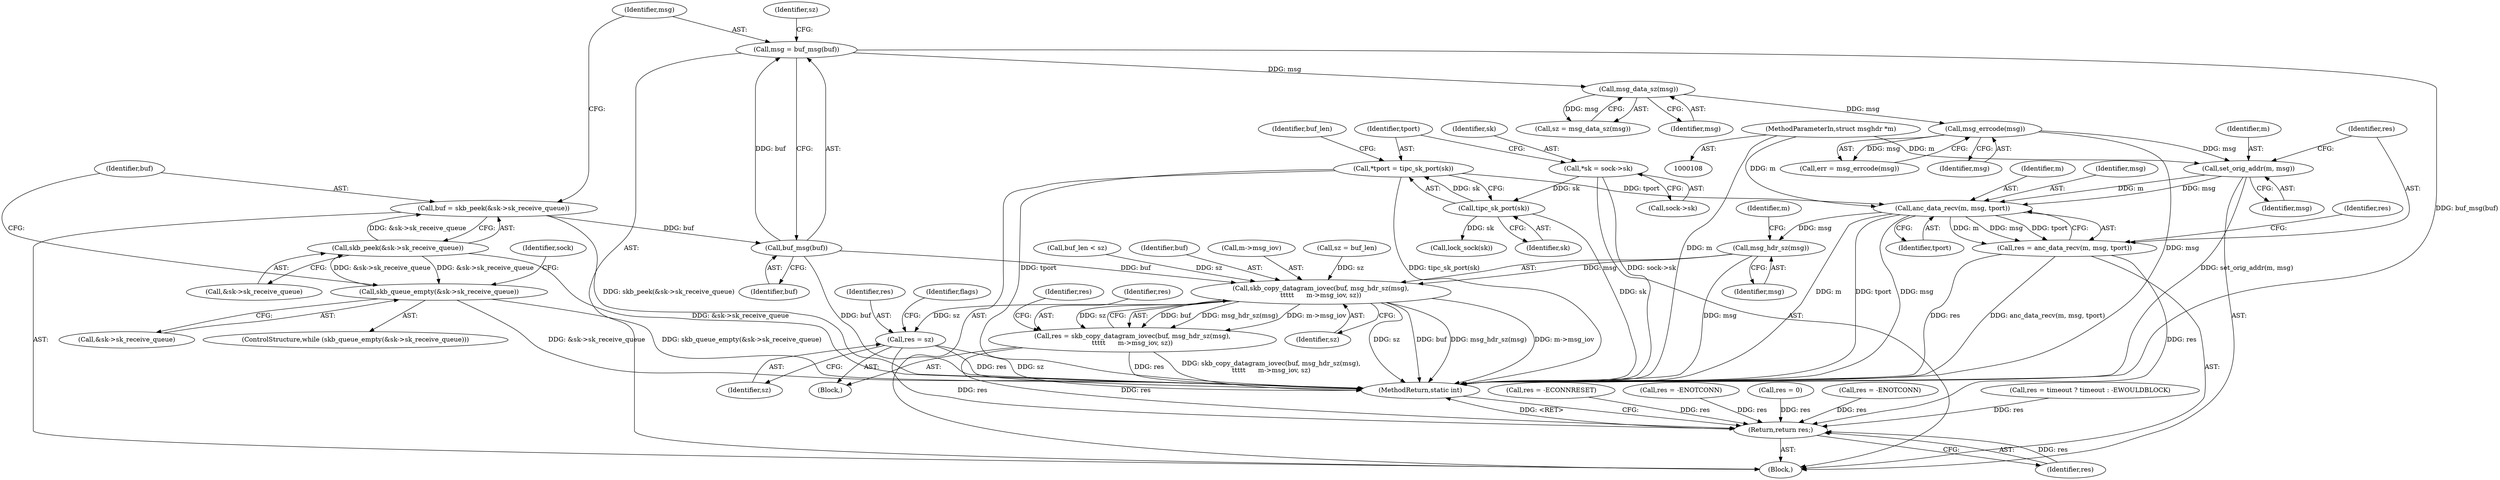 digraph "0_linux_f3d3342602f8bcbf37d7c46641cb9bca7618eb1c_32@API" {
"1000241" [label="(Call,anc_data_recv(m, msg, tport))"];
"1000236" [label="(Call,set_orig_addr(m, msg))"];
"1000111" [label="(MethodParameterIn,struct msghdr *m)"];
"1000224" [label="(Call,msg_errcode(msg))"];
"1000220" [label="(Call,msg_data_sz(msg))"];
"1000214" [label="(Call,msg = buf_msg(buf))"];
"1000216" [label="(Call,buf_msg(buf))"];
"1000207" [label="(Call,buf = skb_peek(&sk->sk_receive_queue))"];
"1000209" [label="(Call,skb_peek(&sk->sk_receive_queue))"];
"1000163" [label="(Call,skb_queue_empty(&sk->sk_receive_queue))"];
"1000122" [label="(Call,*tport = tipc_sk_port(sk))"];
"1000124" [label="(Call,tipc_sk_port(sk))"];
"1000116" [label="(Call,*sk = sock->sk)"];
"1000239" [label="(Call,res = anc_data_recv(m, msg, tport))"];
"1000338" [label="(Return,return res;)"];
"1000270" [label="(Call,msg_hdr_sz(msg))"];
"1000268" [label="(Call,skb_copy_datagram_iovec(buf, msg_hdr_sz(msg),\n\t\t\t\t\t      m->msg_iov, sz))"];
"1000266" [label="(Call,res = skb_copy_datagram_iovec(buf, msg_hdr_sz(msg),\n\t\t\t\t\t      m->msg_iov, sz))"];
"1000279" [label="(Call,res = sz)"];
"1000209" [label="(Call,skb_peek(&sk->sk_receive_queue))"];
"1000224" [label="(Call,msg_errcode(msg))"];
"1000116" [label="(Call,*sk = sock->sk)"];
"1000258" [label="(Call,sz = buf_len)"];
"1000124" [label="(Call,tipc_sk_port(sk))"];
"1000338" [label="(Return,return res;)"];
"1000241" [label="(Call,anc_data_recv(m, msg, tport))"];
"1000267" [label="(Identifier,res)"];
"1000239" [label="(Call,res = anc_data_recv(m, msg, tport))"];
"1000114" [label="(Block,)"];
"1000275" [label="(Identifier,sz)"];
"1000254" [label="(Call,buf_len < sz)"];
"1000279" [label="(Call,res = sz)"];
"1000280" [label="(Identifier,res)"];
"1000220" [label="(Call,msg_data_sz(msg))"];
"1000277" [label="(Identifier,res)"];
"1000218" [label="(Call,sz = msg_data_sz(msg))"];
"1000186" [label="(Call,res = timeout ? timeout : -EWOULDBLOCK)"];
"1000118" [label="(Call,sock->sk)"];
"1000210" [label="(Call,&sk->sk_receive_queue)"];
"1000123" [label="(Identifier,tport)"];
"1000125" [label="(Identifier,sk)"];
"1000164" [label="(Call,&sk->sk_receive_queue)"];
"1000251" [label="(Block,)"];
"1000162" [label="(ControlStructure,while (skb_queue_empty(&sk->sk_receive_queue)))"];
"1000219" [label="(Identifier,sz)"];
"1000266" [label="(Call,res = skb_copy_datagram_iovec(buf, msg_hdr_sz(msg),\n\t\t\t\t\t      m->msg_iov, sz))"];
"1000240" [label="(Identifier,res)"];
"1000217" [label="(Identifier,buf)"];
"1000269" [label="(Identifier,buf)"];
"1000214" [label="(Call,msg = buf_msg(buf))"];
"1000272" [label="(Call,m->msg_iov)"];
"1000281" [label="(Identifier,sz)"];
"1000236" [label="(Call,set_orig_addr(m, msg))"];
"1000117" [label="(Identifier,sk)"];
"1000244" [label="(Identifier,tport)"];
"1000302" [label="(Call,res = -ECONNRESET)"];
"1000176" [label="(Call,res = -ENOTCONN)"];
"1000135" [label="(Identifier,buf_len)"];
"1000273" [label="(Identifier,m)"];
"1000111" [label="(MethodParameterIn,struct msghdr *m)"];
"1000221" [label="(Identifier,msg)"];
"1000139" [label="(Call,lock_sock(sk))"];
"1000242" [label="(Identifier,m)"];
"1000215" [label="(Identifier,msg)"];
"1000237" [label="(Identifier,m)"];
"1000298" [label="(Call,res = 0)"];
"1000271" [label="(Identifier,msg)"];
"1000163" [label="(Call,skb_queue_empty(&sk->sk_receive_queue))"];
"1000238" [label="(Identifier,msg)"];
"1000149" [label="(Call,res = -ENOTCONN)"];
"1000243" [label="(Identifier,msg)"];
"1000340" [label="(MethodReturn,static int)"];
"1000268" [label="(Call,skb_copy_datagram_iovec(buf, msg_hdr_sz(msg),\n\t\t\t\t\t      m->msg_iov, sz))"];
"1000122" [label="(Call,*tport = tipc_sk_port(sk))"];
"1000225" [label="(Identifier,msg)"];
"1000208" [label="(Identifier,buf)"];
"1000216" [label="(Call,buf_msg(buf))"];
"1000172" [label="(Identifier,sock)"];
"1000246" [label="(Identifier,res)"];
"1000222" [label="(Call,err = msg_errcode(msg))"];
"1000270" [label="(Call,msg_hdr_sz(msg))"];
"1000339" [label="(Identifier,res)"];
"1000207" [label="(Call,buf = skb_peek(&sk->sk_receive_queue))"];
"1000310" [label="(Identifier,flags)"];
"1000241" -> "1000239"  [label="AST: "];
"1000241" -> "1000244"  [label="CFG: "];
"1000242" -> "1000241"  [label="AST: "];
"1000243" -> "1000241"  [label="AST: "];
"1000244" -> "1000241"  [label="AST: "];
"1000239" -> "1000241"  [label="CFG: "];
"1000241" -> "1000340"  [label="DDG: m"];
"1000241" -> "1000340"  [label="DDG: tport"];
"1000241" -> "1000340"  [label="DDG: msg"];
"1000241" -> "1000239"  [label="DDG: m"];
"1000241" -> "1000239"  [label="DDG: msg"];
"1000241" -> "1000239"  [label="DDG: tport"];
"1000236" -> "1000241"  [label="DDG: m"];
"1000236" -> "1000241"  [label="DDG: msg"];
"1000111" -> "1000241"  [label="DDG: m"];
"1000122" -> "1000241"  [label="DDG: tport"];
"1000241" -> "1000270"  [label="DDG: msg"];
"1000236" -> "1000114"  [label="AST: "];
"1000236" -> "1000238"  [label="CFG: "];
"1000237" -> "1000236"  [label="AST: "];
"1000238" -> "1000236"  [label="AST: "];
"1000240" -> "1000236"  [label="CFG: "];
"1000236" -> "1000340"  [label="DDG: set_orig_addr(m, msg)"];
"1000111" -> "1000236"  [label="DDG: m"];
"1000224" -> "1000236"  [label="DDG: msg"];
"1000111" -> "1000108"  [label="AST: "];
"1000111" -> "1000340"  [label="DDG: m"];
"1000224" -> "1000222"  [label="AST: "];
"1000224" -> "1000225"  [label="CFG: "];
"1000225" -> "1000224"  [label="AST: "];
"1000222" -> "1000224"  [label="CFG: "];
"1000224" -> "1000340"  [label="DDG: msg"];
"1000224" -> "1000222"  [label="DDG: msg"];
"1000220" -> "1000224"  [label="DDG: msg"];
"1000220" -> "1000218"  [label="AST: "];
"1000220" -> "1000221"  [label="CFG: "];
"1000221" -> "1000220"  [label="AST: "];
"1000218" -> "1000220"  [label="CFG: "];
"1000220" -> "1000218"  [label="DDG: msg"];
"1000214" -> "1000220"  [label="DDG: msg"];
"1000214" -> "1000114"  [label="AST: "];
"1000214" -> "1000216"  [label="CFG: "];
"1000215" -> "1000214"  [label="AST: "];
"1000216" -> "1000214"  [label="AST: "];
"1000219" -> "1000214"  [label="CFG: "];
"1000214" -> "1000340"  [label="DDG: buf_msg(buf)"];
"1000216" -> "1000214"  [label="DDG: buf"];
"1000216" -> "1000217"  [label="CFG: "];
"1000217" -> "1000216"  [label="AST: "];
"1000216" -> "1000340"  [label="DDG: buf"];
"1000207" -> "1000216"  [label="DDG: buf"];
"1000216" -> "1000268"  [label="DDG: buf"];
"1000207" -> "1000114"  [label="AST: "];
"1000207" -> "1000209"  [label="CFG: "];
"1000208" -> "1000207"  [label="AST: "];
"1000209" -> "1000207"  [label="AST: "];
"1000215" -> "1000207"  [label="CFG: "];
"1000207" -> "1000340"  [label="DDG: skb_peek(&sk->sk_receive_queue)"];
"1000209" -> "1000207"  [label="DDG: &sk->sk_receive_queue"];
"1000209" -> "1000210"  [label="CFG: "];
"1000210" -> "1000209"  [label="AST: "];
"1000209" -> "1000340"  [label="DDG: &sk->sk_receive_queue"];
"1000209" -> "1000163"  [label="DDG: &sk->sk_receive_queue"];
"1000163" -> "1000209"  [label="DDG: &sk->sk_receive_queue"];
"1000163" -> "1000162"  [label="AST: "];
"1000163" -> "1000164"  [label="CFG: "];
"1000164" -> "1000163"  [label="AST: "];
"1000172" -> "1000163"  [label="CFG: "];
"1000208" -> "1000163"  [label="CFG: "];
"1000163" -> "1000340"  [label="DDG: &sk->sk_receive_queue"];
"1000163" -> "1000340"  [label="DDG: skb_queue_empty(&sk->sk_receive_queue)"];
"1000122" -> "1000114"  [label="AST: "];
"1000122" -> "1000124"  [label="CFG: "];
"1000123" -> "1000122"  [label="AST: "];
"1000124" -> "1000122"  [label="AST: "];
"1000135" -> "1000122"  [label="CFG: "];
"1000122" -> "1000340"  [label="DDG: tport"];
"1000122" -> "1000340"  [label="DDG: tipc_sk_port(sk)"];
"1000124" -> "1000122"  [label="DDG: sk"];
"1000124" -> "1000125"  [label="CFG: "];
"1000125" -> "1000124"  [label="AST: "];
"1000124" -> "1000340"  [label="DDG: sk"];
"1000116" -> "1000124"  [label="DDG: sk"];
"1000124" -> "1000139"  [label="DDG: sk"];
"1000116" -> "1000114"  [label="AST: "];
"1000116" -> "1000118"  [label="CFG: "];
"1000117" -> "1000116"  [label="AST: "];
"1000118" -> "1000116"  [label="AST: "];
"1000123" -> "1000116"  [label="CFG: "];
"1000116" -> "1000340"  [label="DDG: sock->sk"];
"1000239" -> "1000114"  [label="AST: "];
"1000240" -> "1000239"  [label="AST: "];
"1000246" -> "1000239"  [label="CFG: "];
"1000239" -> "1000340"  [label="DDG: res"];
"1000239" -> "1000340"  [label="DDG: anc_data_recv(m, msg, tport)"];
"1000239" -> "1000338"  [label="DDG: res"];
"1000338" -> "1000114"  [label="AST: "];
"1000338" -> "1000339"  [label="CFG: "];
"1000339" -> "1000338"  [label="AST: "];
"1000340" -> "1000338"  [label="CFG: "];
"1000338" -> "1000340"  [label="DDG: <RET>"];
"1000339" -> "1000338"  [label="DDG: res"];
"1000186" -> "1000338"  [label="DDG: res"];
"1000279" -> "1000338"  [label="DDG: res"];
"1000302" -> "1000338"  [label="DDG: res"];
"1000298" -> "1000338"  [label="DDG: res"];
"1000266" -> "1000338"  [label="DDG: res"];
"1000176" -> "1000338"  [label="DDG: res"];
"1000149" -> "1000338"  [label="DDG: res"];
"1000270" -> "1000268"  [label="AST: "];
"1000270" -> "1000271"  [label="CFG: "];
"1000271" -> "1000270"  [label="AST: "];
"1000273" -> "1000270"  [label="CFG: "];
"1000270" -> "1000340"  [label="DDG: msg"];
"1000270" -> "1000268"  [label="DDG: msg"];
"1000268" -> "1000266"  [label="AST: "];
"1000268" -> "1000275"  [label="CFG: "];
"1000269" -> "1000268"  [label="AST: "];
"1000272" -> "1000268"  [label="AST: "];
"1000275" -> "1000268"  [label="AST: "];
"1000266" -> "1000268"  [label="CFG: "];
"1000268" -> "1000340"  [label="DDG: sz"];
"1000268" -> "1000340"  [label="DDG: buf"];
"1000268" -> "1000340"  [label="DDG: msg_hdr_sz(msg)"];
"1000268" -> "1000340"  [label="DDG: m->msg_iov"];
"1000268" -> "1000266"  [label="DDG: buf"];
"1000268" -> "1000266"  [label="DDG: msg_hdr_sz(msg)"];
"1000268" -> "1000266"  [label="DDG: m->msg_iov"];
"1000268" -> "1000266"  [label="DDG: sz"];
"1000258" -> "1000268"  [label="DDG: sz"];
"1000254" -> "1000268"  [label="DDG: sz"];
"1000268" -> "1000279"  [label="DDG: sz"];
"1000266" -> "1000251"  [label="AST: "];
"1000267" -> "1000266"  [label="AST: "];
"1000277" -> "1000266"  [label="CFG: "];
"1000266" -> "1000340"  [label="DDG: skb_copy_datagram_iovec(buf, msg_hdr_sz(msg),\n\t\t\t\t\t      m->msg_iov, sz)"];
"1000266" -> "1000340"  [label="DDG: res"];
"1000279" -> "1000251"  [label="AST: "];
"1000279" -> "1000281"  [label="CFG: "];
"1000280" -> "1000279"  [label="AST: "];
"1000281" -> "1000279"  [label="AST: "];
"1000310" -> "1000279"  [label="CFG: "];
"1000279" -> "1000340"  [label="DDG: res"];
"1000279" -> "1000340"  [label="DDG: sz"];
}
